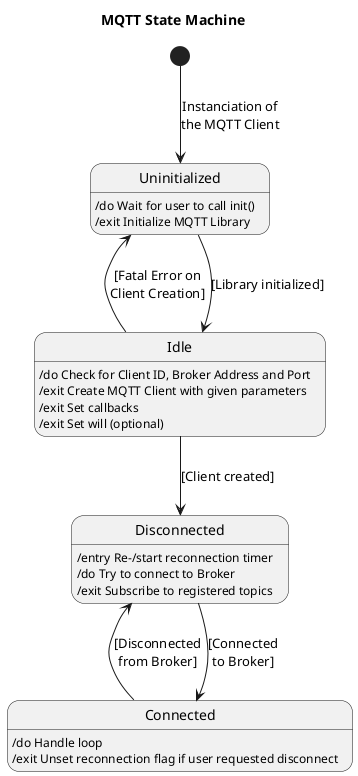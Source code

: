 @startuml MQTT State Machine

Title MQTT State Machine
hide empty description


state "Uninitialized" as Uninitialized
state "Idle" as Idle
state "Disconnected" as Disconnected
state "Connected" as Connected


Uninitialized: /do Wait for user to call init()
Uninitialized: /exit Initialize MQTT Library

Idle: /do Check for Client ID, Broker Address and Port
Idle: /exit Create MQTT Client with given parameters
Idle: /exit Set callbacks
Idle: /exit Set will (optional)

Disconnected: /entry Re-/start reconnection timer
Disconnected: /do Try to connect to Broker
Disconnected: /exit Subscribe to registered topics

Connected: /do Handle loop
Connected: /exit Unset reconnection flag if user requested disconnect


[*] --> Uninitialized : Instanciation of\nthe MQTT Client
Uninitialized --> Idle : [Library initialized]
Uninitialized <-- Idle : [Fatal Error on\nClient Creation]
Idle --> Disconnected : [Client created]
Disconnected --> Connected : [Connected\nto Broker]
Disconnected <-- Connected : [Disconnected\nfrom Broker]

@enduml